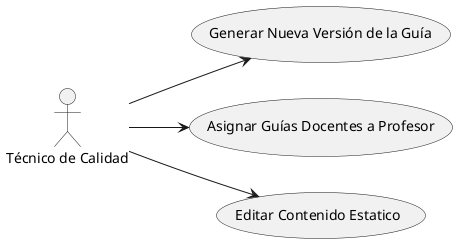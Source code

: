 @startuml
left to right direction

actor "Técnico de Calidad" as TecnicoCalidad

usecase "Generar Nueva Versión de la Guía" as GenerarVersion
usecase "Asignar Guías Docentes a Profesor" as AsignarGuiaProfesor
usecase "Editar Contenido Estatico" as EditarContenidoEstatico

TecnicoCalidad --> GenerarVersion
TecnicoCalidad --> AsignarGuiaProfesor
TecnicoCalidad --> EditarContenidoEstatico


@enduml